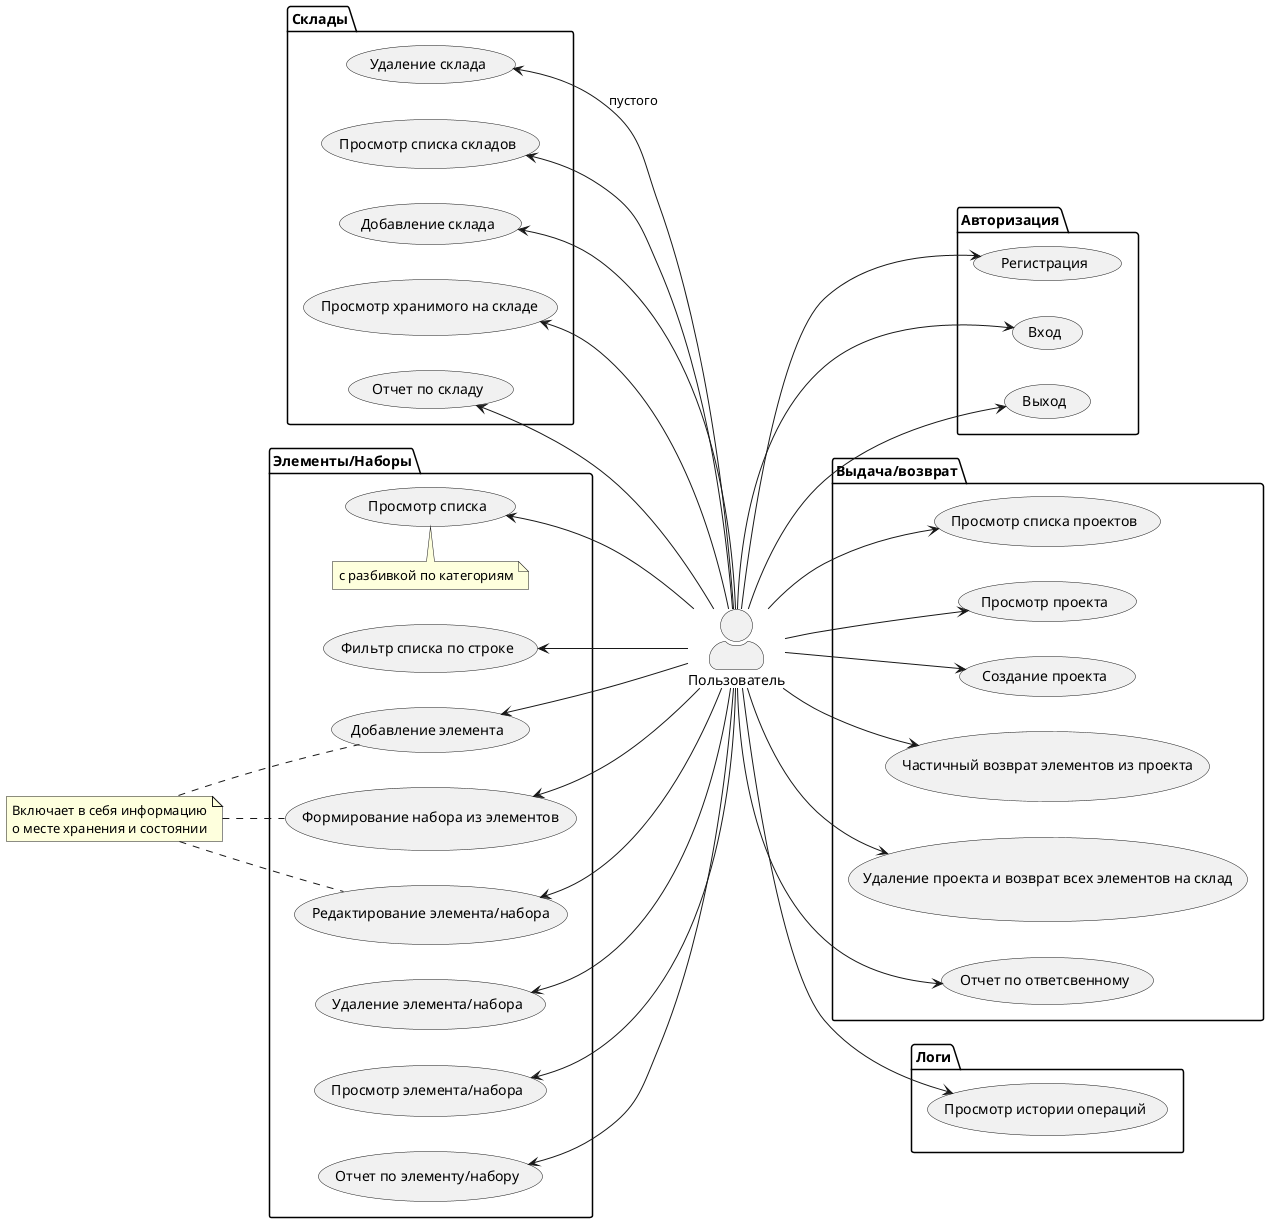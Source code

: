 @startuml UseCase

skinparam actorStyle awesome
left to right direction

:Пользователь: as P

package Авторизация {
    (Регистрация) as Register
    (Вход) as LogIn
    (Выход) as LogOut
}

package Склады {
    (Просмотр списка складов) as StorageList
    (Добавление склада) as CreateStorege
    (Удаление склада) as DeleteStorage
    (Просмотр хранимого на складе) as StorageContent
    (Отчет по складу) as StorageReport
}

package Элементы/Наборы {
    (Просмотр списка) as ElementList
    note top of ElementList : с разбивкой по категориям
    (Фильтр списка по строке) as ElementListFilter
    (Добавление элемента) as CreateElement
    (Формирование набора из элементов) as FormPack
    (Редактирование элемента/набора) as EditElement
    (Удаление элемента/набора) as DeleteElement
    (Просмотр элемента/набора) as CheckElement
    (Отчет по элементу/набору) as ElementReport
}

note "Включает в себя информацию\nо месте хранения и состоянии" as N1

N1 .. EditElement
N1 .. CreateElement
N1 .. FormPack

package Выдача/возврат {
    (Просмотр списка проектов) as DeliveryList
    (Просмотр проекта) as DeliveryCheck
    (Создание проекта) as CreateDelivery
    (Частичный возврат элементов из проекта)  as PartialReturn
    (Удаление проекта и возврат всех элементов на склад) as ReturnDeliveryToStorage
    (Отчет по ответсвенному) as LiableReport
}

package Логи {
    (Просмотр истории операций) as CheckLog
}

P --> Register
P --> LogIn
P --> LogOut

P --> DeliveryList
P --> DeliveryCheck
P --> CreateDelivery
P --> PartialReturn
P --> ReturnDeliveryToStorage
P --> LiableReport

StorageList <-- P
StorageContent <-- P
CreateStorege <-- P
DeleteStorage <- P : пустого
StorageReport <-- P

CheckElement <-- P
ElementList <-- P
ElementListFilter <-- P
CreateElement <-- P
EditElement <-- P
DeleteElement <-- P
ElementReport <-- P
FormPack <-- P

P --> CheckLog

@enduml